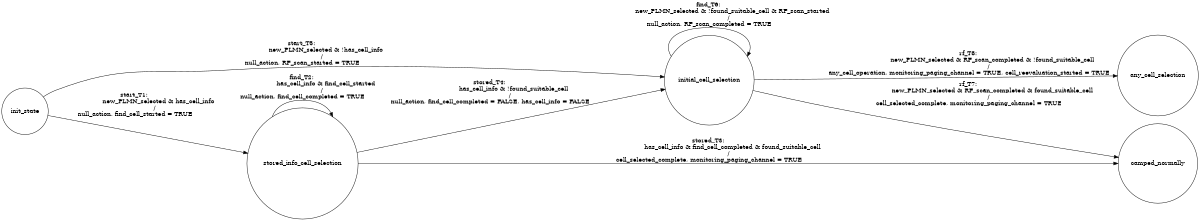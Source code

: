 digraph UE{
rankdir = LR;
size = "8,5"
node [shape = circle, label="init_state"]init_state;
node [shape = circle, label="initial_cell_selection"]initial_cell_selection;
node [shape = circle, label="stored_info_cell_selection"]stored_info_cell_selection;
node [shape = circle, label="camped_normally"]camped_normally;
node [shape = circle, label="any_cell_selection"]any_cell_selection;
init_state -> stored_info_cell_selection [label = "start_T1: 
                        new_PLMN_selected & has_cell_info
                    /
null_action, find_cell_started = TRUE"]
stored_info_cell_selection -> stored_info_cell_selection [label = "find_T2: 
                        has_cell_info & find_cell_started
                    /
null_action, find_cell_completed = TRUE"]
stored_info_cell_selection -> camped_normally [label = "stored_T3: 
                        has_cell_info & find_cell_completed & found_suitable_cell
                    /
cell_selected_complete, monitoring_paging_channel = TRUE"]
stored_info_cell_selection -> initial_cell_selection [label = "stored_T4: 
                        has_cell_info & !found_suitable_cell
                    /
null_action, find_cell_completed = FALSE, has_cell_info = FALSE"]
init_state -> initial_cell_selection [label = "start_T5: 
                        new_PLMN_selected & !has_cell_info
                    /
null_action, RF_scan_started = TRUE"]
initial_cell_selection -> initial_cell_selection [label = "find_T6: 
                        new_PLMN_selected & !found_suitable_cell & RF_scan_started
                    /
null_action, RF_scan_completed = TRUE"]
initial_cell_selection -> camped_normally [label = "rf_T7: 
                        new_PLMN_selected & RF_scan_completed & found_suitable_cell
                    /
cell_selected_complete, monitoring_paging_channel = TRUE"]
initial_cell_selection -> any_cell_selection [label = "rf_T8: 
                        new_PLMN_selected & RF_scan_completed & !found_suitable_cell
                    /
any_cell_operation, monitoring_paging_channel = TRUE, cell_reevaluation_started = TRUE"]
}
